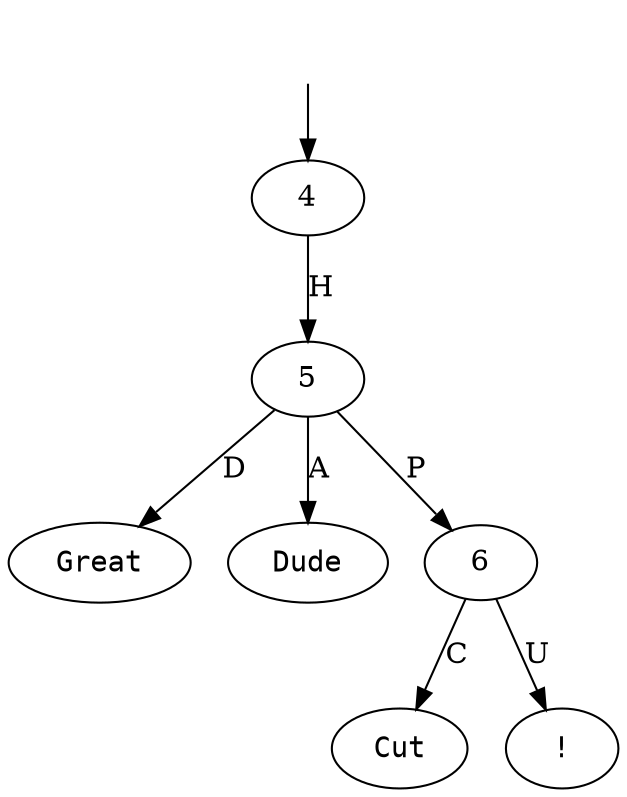 digraph "317594-0001" {
  top [ style=invis ];
  top -> 4;
  0 [ shape=oval, label=<<table align="center" border="0" cellspacing="0"><tr><td colspan="2"><font face="Courier">Great</font></td></tr></table>> ];
  1 [ shape=oval, label=<<table align="center" border="0" cellspacing="0"><tr><td colspan="2"><font face="Courier">Dude</font></td></tr></table>> ];
  2 [ shape=oval, label=<<table align="center" border="0" cellspacing="0"><tr><td colspan="2"><font face="Courier">Cut</font></td></tr></table>> ];
  3 [ shape=oval, label=<<table align="center" border="0" cellspacing="0"><tr><td colspan="2"><font face="Courier">!</font></td></tr></table>> ];
  4 -> 5 [ label="H" ];
  5 -> 1 [ label="A" ];
  5 -> 0 [ label="D" ];
  5 -> 6 [ label="P" ];
  6 -> 2 [ label="C" ];
  6 -> 3 [ label="U" ];
}

